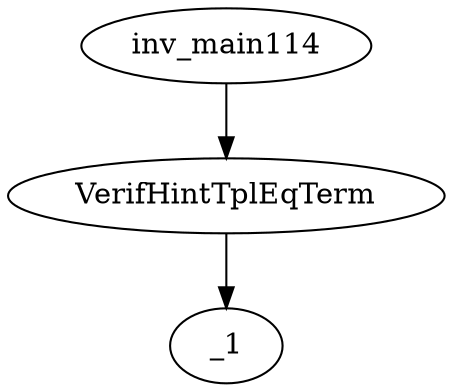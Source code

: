 digraph dag {
0 [label="inv_main114"];
1 [label="VerifHintTplEqTerm"];
2 [label="_1"];
0->1
1 -> 2
}
